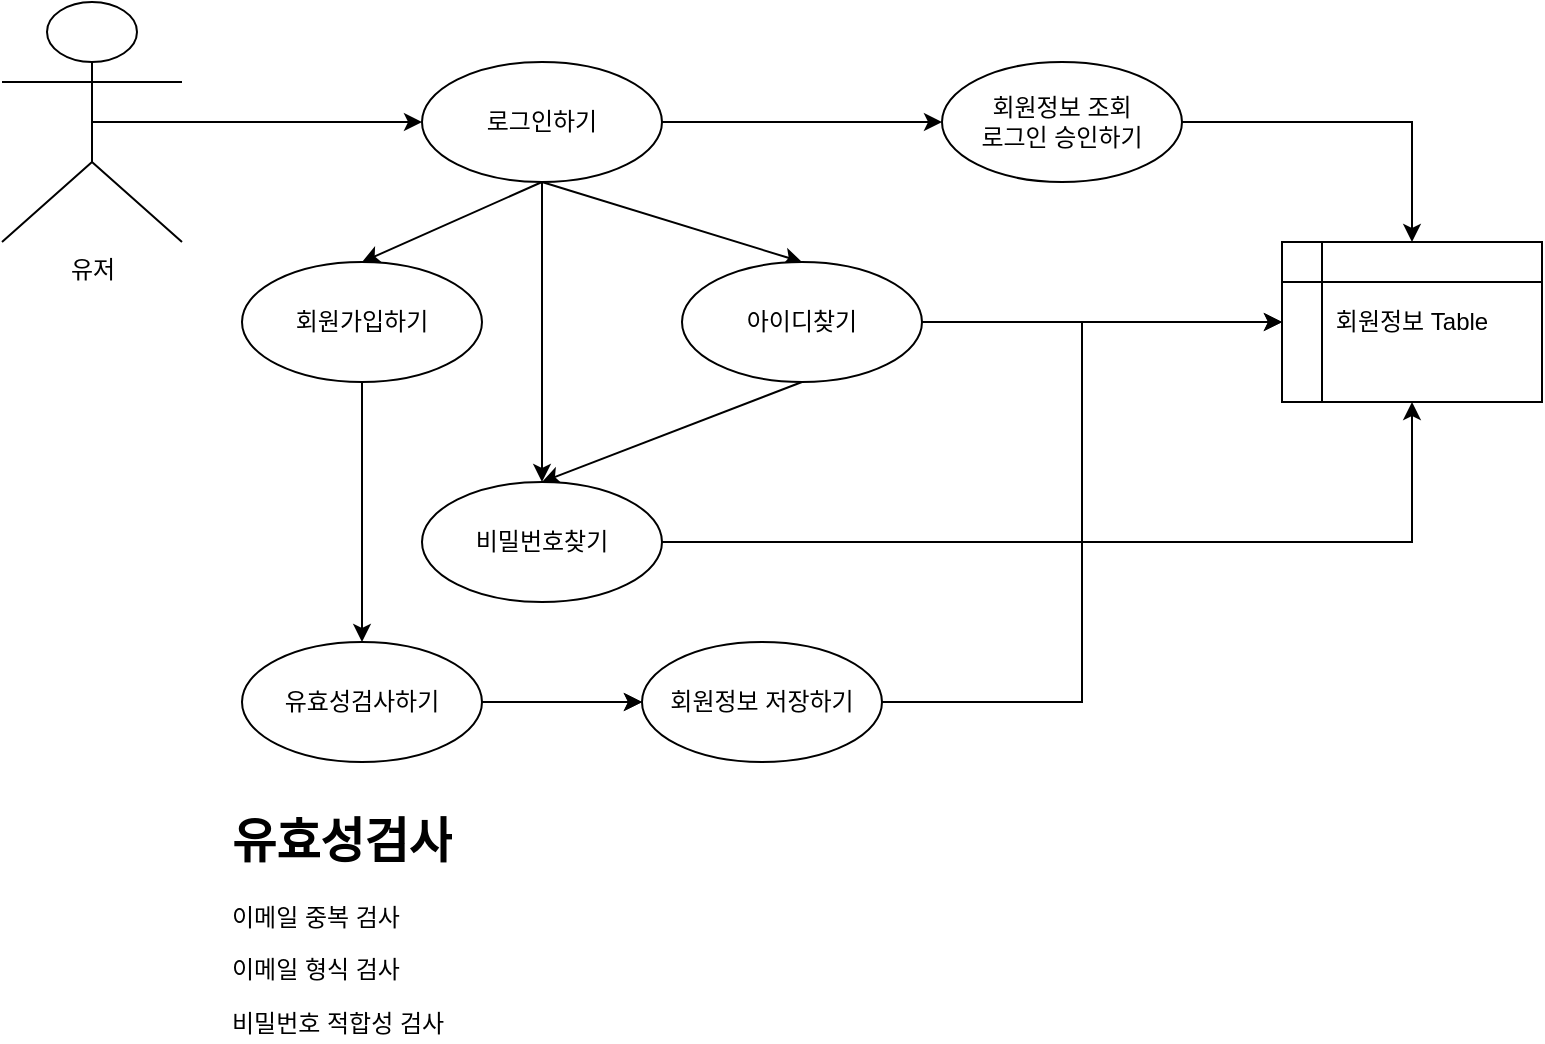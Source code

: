 <mxfile version="21.3.5" type="device">
  <diagram name="페이지-1" id="TkquUMKkqEkAgC5XKiAJ">
    <mxGraphModel dx="1195" dy="657" grid="1" gridSize="10" guides="1" tooltips="1" connect="1" arrows="1" fold="1" page="1" pageScale="1" pageWidth="4681" pageHeight="3300" math="0" shadow="0">
      <root>
        <mxCell id="0" />
        <mxCell id="1" parent="0" />
        <mxCell id="kF4KeOeYaR07XlUCmCsG-22" style="edgeStyle=orthogonalEdgeStyle;rounded=0;orthogonalLoop=1;jettySize=auto;html=1;entryX=0;entryY=0.5;entryDx=0;entryDy=0;exitX=0.5;exitY=0.5;exitDx=0;exitDy=0;exitPerimeter=0;" edge="1" parent="1" source="kF4KeOeYaR07XlUCmCsG-1" target="kF4KeOeYaR07XlUCmCsG-3">
          <mxGeometry relative="1" as="geometry" />
        </mxCell>
        <mxCell id="kF4KeOeYaR07XlUCmCsG-1" value="유저" style="shape=umlActor;verticalLabelPosition=bottom;verticalAlign=top;html=1;outlineConnect=0;" vertex="1" parent="1">
          <mxGeometry x="510" y="290" width="90" height="120" as="geometry" />
        </mxCell>
        <mxCell id="kF4KeOeYaR07XlUCmCsG-8" style="rounded=0;orthogonalLoop=1;jettySize=auto;html=1;entryX=0.5;entryY=0;entryDx=0;entryDy=0;exitX=0.5;exitY=1;exitDx=0;exitDy=0;" edge="1" parent="1" source="kF4KeOeYaR07XlUCmCsG-3" target="kF4KeOeYaR07XlUCmCsG-5">
          <mxGeometry relative="1" as="geometry" />
        </mxCell>
        <mxCell id="kF4KeOeYaR07XlUCmCsG-9" style="rounded=0;orthogonalLoop=1;jettySize=auto;html=1;entryX=0.5;entryY=0;entryDx=0;entryDy=0;exitX=0.5;exitY=1;exitDx=0;exitDy=0;" edge="1" parent="1" source="kF4KeOeYaR07XlUCmCsG-3" target="kF4KeOeYaR07XlUCmCsG-6">
          <mxGeometry relative="1" as="geometry" />
        </mxCell>
        <mxCell id="kF4KeOeYaR07XlUCmCsG-11" style="rounded=0;orthogonalLoop=1;jettySize=auto;html=1;entryX=0.5;entryY=0;entryDx=0;entryDy=0;exitX=0.5;exitY=1;exitDx=0;exitDy=0;" edge="1" parent="1" source="kF4KeOeYaR07XlUCmCsG-3" target="kF4KeOeYaR07XlUCmCsG-7">
          <mxGeometry relative="1" as="geometry" />
        </mxCell>
        <mxCell id="kF4KeOeYaR07XlUCmCsG-21" style="edgeStyle=orthogonalEdgeStyle;rounded=0;orthogonalLoop=1;jettySize=auto;html=1;entryX=0;entryY=0.5;entryDx=0;entryDy=0;exitX=1;exitY=0.5;exitDx=0;exitDy=0;" edge="1" parent="1" source="kF4KeOeYaR07XlUCmCsG-3" target="kF4KeOeYaR07XlUCmCsG-20">
          <mxGeometry relative="1" as="geometry" />
        </mxCell>
        <mxCell id="kF4KeOeYaR07XlUCmCsG-3" value="로그인하기" style="ellipse;whiteSpace=wrap;html=1;" vertex="1" parent="1">
          <mxGeometry x="720" y="320" width="120" height="60" as="geometry" />
        </mxCell>
        <mxCell id="kF4KeOeYaR07XlUCmCsG-15" style="edgeStyle=orthogonalEdgeStyle;rounded=0;orthogonalLoop=1;jettySize=auto;html=1;entryX=0.5;entryY=0;entryDx=0;entryDy=0;exitX=0.5;exitY=1;exitDx=0;exitDy=0;" edge="1" parent="1" source="kF4KeOeYaR07XlUCmCsG-5" target="kF4KeOeYaR07XlUCmCsG-12">
          <mxGeometry relative="1" as="geometry" />
        </mxCell>
        <mxCell id="kF4KeOeYaR07XlUCmCsG-5" value="회원가입하기" style="ellipse;whiteSpace=wrap;html=1;" vertex="1" parent="1">
          <mxGeometry x="630" y="420" width="120" height="60" as="geometry" />
        </mxCell>
        <mxCell id="kF4KeOeYaR07XlUCmCsG-10" style="rounded=0;orthogonalLoop=1;jettySize=auto;html=1;entryX=0.5;entryY=0;entryDx=0;entryDy=0;exitX=0.5;exitY=1;exitDx=0;exitDy=0;" edge="1" parent="1" source="kF4KeOeYaR07XlUCmCsG-6" target="kF4KeOeYaR07XlUCmCsG-7">
          <mxGeometry relative="1" as="geometry" />
        </mxCell>
        <mxCell id="kF4KeOeYaR07XlUCmCsG-25" style="rounded=0;orthogonalLoop=1;jettySize=auto;html=1;entryX=0;entryY=0.5;entryDx=0;entryDy=0;" edge="1" parent="1" source="kF4KeOeYaR07XlUCmCsG-6" target="kF4KeOeYaR07XlUCmCsG-18">
          <mxGeometry relative="1" as="geometry" />
        </mxCell>
        <mxCell id="kF4KeOeYaR07XlUCmCsG-6" value="아이디찾기" style="ellipse;whiteSpace=wrap;html=1;" vertex="1" parent="1">
          <mxGeometry x="850" y="420" width="120" height="60" as="geometry" />
        </mxCell>
        <mxCell id="kF4KeOeYaR07XlUCmCsG-24" style="edgeStyle=orthogonalEdgeStyle;rounded=0;orthogonalLoop=1;jettySize=auto;html=1;entryX=0.5;entryY=1;entryDx=0;entryDy=0;" edge="1" parent="1" source="kF4KeOeYaR07XlUCmCsG-7" target="kF4KeOeYaR07XlUCmCsG-18">
          <mxGeometry relative="1" as="geometry" />
        </mxCell>
        <mxCell id="kF4KeOeYaR07XlUCmCsG-7" value="비밀번호찾기" style="ellipse;whiteSpace=wrap;html=1;" vertex="1" parent="1">
          <mxGeometry x="720" y="530" width="120" height="60" as="geometry" />
        </mxCell>
        <mxCell id="kF4KeOeYaR07XlUCmCsG-16" style="edgeStyle=orthogonalEdgeStyle;rounded=0;orthogonalLoop=1;jettySize=auto;html=1;entryX=0;entryY=0.5;entryDx=0;entryDy=0;" edge="1" parent="1" source="kF4KeOeYaR07XlUCmCsG-12" target="kF4KeOeYaR07XlUCmCsG-14">
          <mxGeometry relative="1" as="geometry" />
        </mxCell>
        <mxCell id="kF4KeOeYaR07XlUCmCsG-17" value="" style="edgeStyle=orthogonalEdgeStyle;rounded=0;orthogonalLoop=1;jettySize=auto;html=1;exitX=1;exitY=0.5;exitDx=0;exitDy=0;" edge="1" parent="1" source="kF4KeOeYaR07XlUCmCsG-12" target="kF4KeOeYaR07XlUCmCsG-14">
          <mxGeometry relative="1" as="geometry" />
        </mxCell>
        <mxCell id="kF4KeOeYaR07XlUCmCsG-12" value="유효성검사하기" style="ellipse;whiteSpace=wrap;html=1;" vertex="1" parent="1">
          <mxGeometry x="630" y="610" width="120" height="60" as="geometry" />
        </mxCell>
        <mxCell id="kF4KeOeYaR07XlUCmCsG-13" value="&lt;h1&gt;유효성검사&lt;/h1&gt;&lt;p&gt;이메일 중복 검사&lt;/p&gt;&lt;p&gt;이메일 형식 검사&lt;/p&gt;&lt;p&gt;비밀번호 적합성 검사&lt;/p&gt;" style="text;html=1;strokeColor=none;fillColor=none;spacing=5;spacingTop=-20;whiteSpace=wrap;overflow=hidden;rounded=0;" vertex="1" parent="1">
          <mxGeometry x="620" y="690" width="140" height="120" as="geometry" />
        </mxCell>
        <mxCell id="kF4KeOeYaR07XlUCmCsG-26" style="edgeStyle=orthogonalEdgeStyle;rounded=0;orthogonalLoop=1;jettySize=auto;html=1;entryX=0;entryY=0.5;entryDx=0;entryDy=0;" edge="1" parent="1" source="kF4KeOeYaR07XlUCmCsG-14" target="kF4KeOeYaR07XlUCmCsG-18">
          <mxGeometry relative="1" as="geometry" />
        </mxCell>
        <mxCell id="kF4KeOeYaR07XlUCmCsG-14" value="회원정보 저장하기" style="ellipse;whiteSpace=wrap;html=1;" vertex="1" parent="1">
          <mxGeometry x="830" y="610" width="120" height="60" as="geometry" />
        </mxCell>
        <mxCell id="kF4KeOeYaR07XlUCmCsG-18" value="회원정보 Table" style="shape=internalStorage;whiteSpace=wrap;html=1;backgroundOutline=1;" vertex="1" parent="1">
          <mxGeometry x="1150" y="410" width="130" height="80" as="geometry" />
        </mxCell>
        <mxCell id="kF4KeOeYaR07XlUCmCsG-23" style="edgeStyle=orthogonalEdgeStyle;rounded=0;orthogonalLoop=1;jettySize=auto;html=1;entryX=0.5;entryY=0;entryDx=0;entryDy=0;exitX=1;exitY=0.5;exitDx=0;exitDy=0;" edge="1" parent="1" source="kF4KeOeYaR07XlUCmCsG-20" target="kF4KeOeYaR07XlUCmCsG-18">
          <mxGeometry relative="1" as="geometry" />
        </mxCell>
        <mxCell id="kF4KeOeYaR07XlUCmCsG-20" value="회원정보 조회&lt;br&gt;로그인 승인하기" style="ellipse;whiteSpace=wrap;html=1;" vertex="1" parent="1">
          <mxGeometry x="980" y="320" width="120" height="60" as="geometry" />
        </mxCell>
      </root>
    </mxGraphModel>
  </diagram>
</mxfile>
